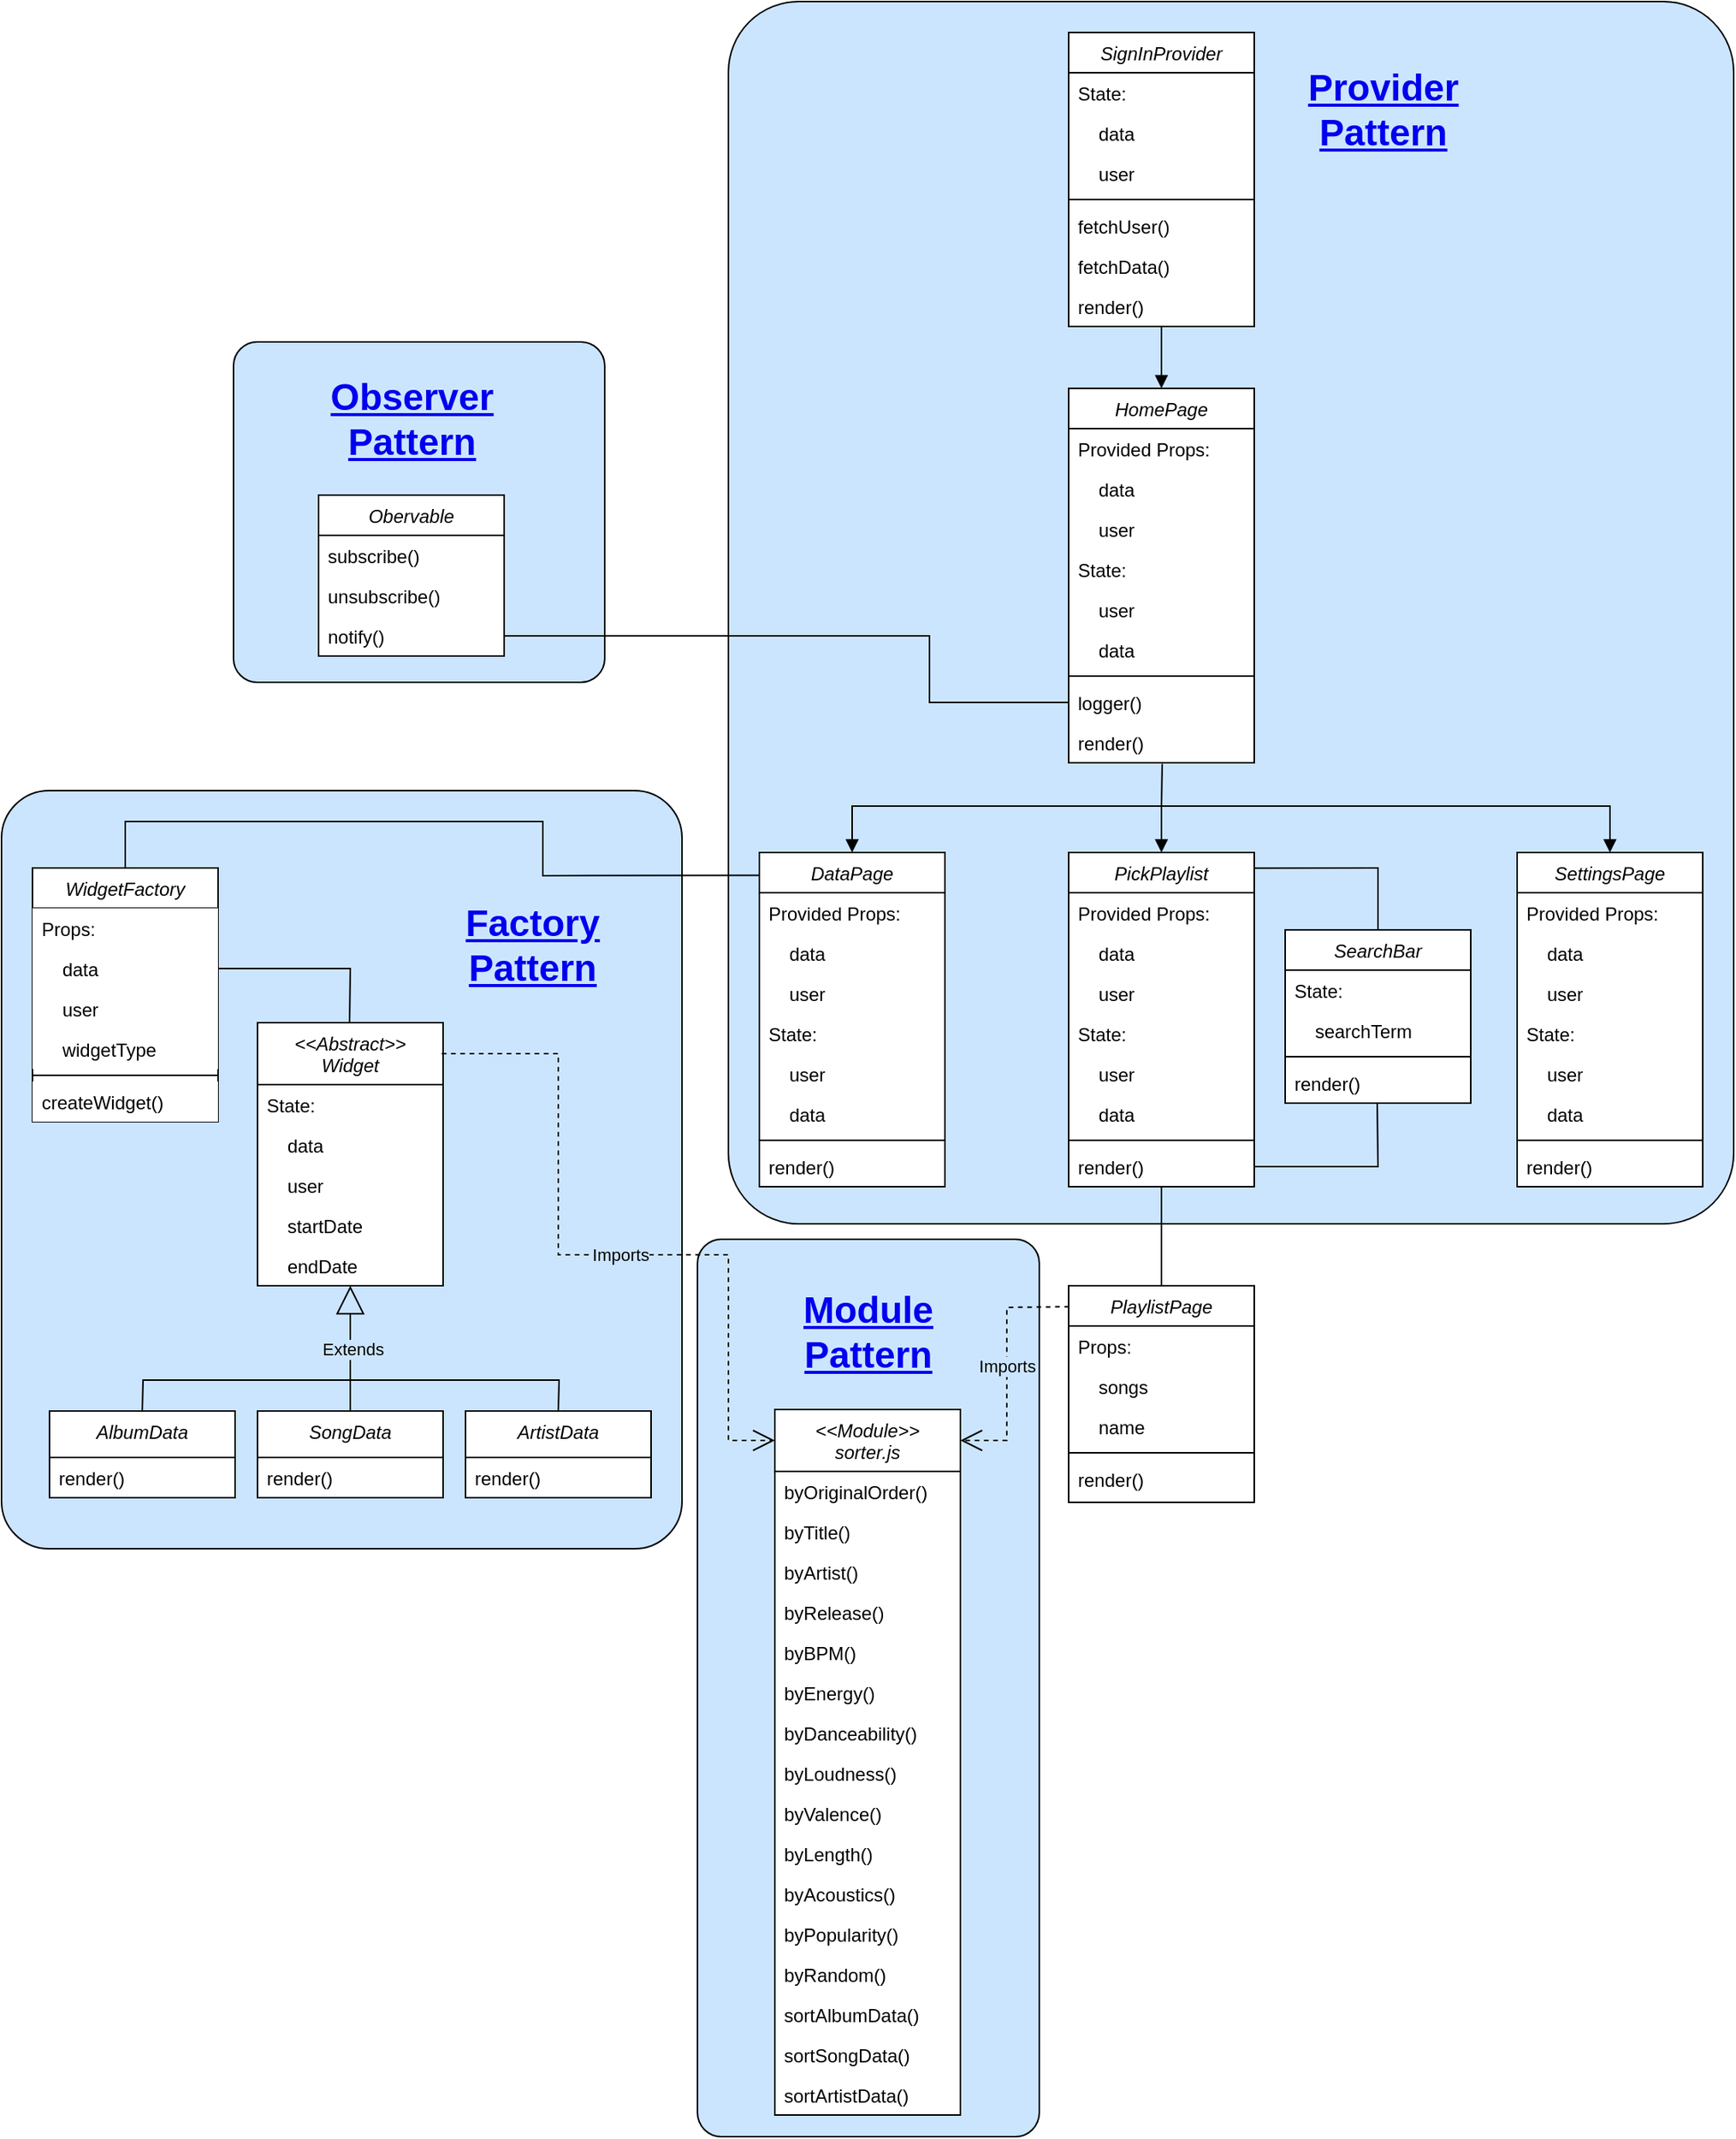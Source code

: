 <mxfile version="21.1.2" type="device">
  <diagram id="C5RBs43oDa-KdzZeNtuy" name="Page-1">
    <mxGraphModel dx="2787" dy="2293" grid="1" gridSize="10" guides="1" tooltips="1" connect="1" arrows="1" fold="1" page="1" pageScale="1" pageWidth="827" pageHeight="1169" math="0" shadow="0">
      <root>
        <mxCell id="WIyWlLk6GJQsqaUBKTNV-0" />
        <mxCell id="WIyWlLk6GJQsqaUBKTNV-1" parent="WIyWlLk6GJQsqaUBKTNV-0" />
        <mxCell id="VRKwHfjSi7or-xDMxhOe-176" value="" style="rounded=1;whiteSpace=wrap;html=1;arcSize=7;fillColor=#CCE5FF;movable=1;resizable=1;rotatable=1;deletable=1;editable=1;locked=0;connectable=1;" vertex="1" parent="WIyWlLk6GJQsqaUBKTNV-1">
          <mxGeometry x="-410" y="-380" width="240" height="220" as="geometry" />
        </mxCell>
        <mxCell id="VRKwHfjSi7or-xDMxhOe-120" value="" style="rounded=1;whiteSpace=wrap;html=1;arcSize=7;fillColor=#CCE5FF;movable=1;resizable=1;rotatable=1;deletable=1;editable=1;locked=0;connectable=1;" vertex="1" parent="WIyWlLk6GJQsqaUBKTNV-1">
          <mxGeometry x="-90" y="-600" width="650" height="790" as="geometry" />
        </mxCell>
        <mxCell id="VRKwHfjSi7or-xDMxhOe-108" value="" style="rounded=1;whiteSpace=wrap;html=1;arcSize=7;fillColor=#CCE5FF;movable=1;resizable=1;rotatable=1;deletable=1;editable=1;locked=0;connectable=1;" vertex="1" parent="WIyWlLk6GJQsqaUBKTNV-1">
          <mxGeometry x="-560" y="-90" width="440" height="490" as="geometry" />
        </mxCell>
        <mxCell id="VRKwHfjSi7or-xDMxhOe-16" value="SignInProvider" style="swimlane;fontStyle=2;align=center;verticalAlign=top;childLayout=stackLayout;horizontal=1;startSize=26;horizontalStack=0;resizeParent=1;resizeLast=0;collapsible=1;marginBottom=0;rounded=0;shadow=0;strokeWidth=1;swimlaneFillColor=default;movable=1;resizable=1;rotatable=1;deletable=1;editable=1;locked=0;connectable=1;" vertex="1" parent="WIyWlLk6GJQsqaUBKTNV-1">
          <mxGeometry x="130" y="-580" width="120" height="190" as="geometry">
            <mxRectangle x="230" y="140" width="160" height="26" as="alternateBounds" />
          </mxGeometry>
        </mxCell>
        <mxCell id="VRKwHfjSi7or-xDMxhOe-26" value="State:" style="text;align=left;verticalAlign=top;spacingLeft=4;spacingRight=4;overflow=hidden;rotatable=1;points=[[0,0.5],[1,0.5]];portConstraint=eastwest;rounded=0;shadow=0;html=0;movable=1;resizable=1;deletable=1;editable=1;locked=0;connectable=1;" vertex="1" parent="VRKwHfjSi7or-xDMxhOe-16">
          <mxGeometry y="26" width="120" height="26" as="geometry" />
        </mxCell>
        <mxCell id="VRKwHfjSi7or-xDMxhOe-17" value="    data" style="text;align=left;verticalAlign=top;spacingLeft=4;spacingRight=4;overflow=hidden;rotatable=1;points=[[0,0.5],[1,0.5]];portConstraint=eastwest;rounded=0;shadow=0;html=0;movable=1;resizable=1;deletable=1;editable=1;locked=0;connectable=1;" vertex="1" parent="VRKwHfjSi7or-xDMxhOe-16">
          <mxGeometry y="52" width="120" height="26" as="geometry" />
        </mxCell>
        <mxCell id="VRKwHfjSi7or-xDMxhOe-18" value="    user" style="text;align=left;verticalAlign=top;spacingLeft=4;spacingRight=4;overflow=hidden;rotatable=1;points=[[0,0.5],[1,0.5]];portConstraint=eastwest;rounded=0;shadow=0;html=0;movable=1;resizable=1;deletable=1;editable=1;locked=0;connectable=1;" vertex="1" parent="VRKwHfjSi7or-xDMxhOe-16">
          <mxGeometry y="78" width="120" height="26" as="geometry" />
        </mxCell>
        <mxCell id="VRKwHfjSi7or-xDMxhOe-19" value="" style="line;html=1;strokeWidth=1;align=left;verticalAlign=middle;spacingTop=-1;spacingLeft=3;spacingRight=3;rotatable=1;labelPosition=right;points=[];portConstraint=eastwest;movable=1;resizable=1;deletable=1;editable=1;locked=0;connectable=1;" vertex="1" parent="VRKwHfjSi7or-xDMxhOe-16">
          <mxGeometry y="104" width="120" height="8" as="geometry" />
        </mxCell>
        <mxCell id="VRKwHfjSi7or-xDMxhOe-20" value="fetchUser()" style="text;align=left;verticalAlign=top;spacingLeft=4;spacingRight=4;overflow=hidden;rotatable=1;points=[[0,0.5],[1,0.5]];portConstraint=eastwest;rounded=0;shadow=0;html=0;movable=1;resizable=1;deletable=1;editable=1;locked=0;connectable=1;" vertex="1" parent="VRKwHfjSi7or-xDMxhOe-16">
          <mxGeometry y="112" width="120" height="26" as="geometry" />
        </mxCell>
        <mxCell id="VRKwHfjSi7or-xDMxhOe-21" value="fetchData()" style="text;align=left;verticalAlign=top;spacingLeft=4;spacingRight=4;overflow=hidden;rotatable=1;points=[[0,0.5],[1,0.5]];portConstraint=eastwest;rounded=0;shadow=0;html=0;movable=1;resizable=1;deletable=1;editable=1;locked=0;connectable=1;" vertex="1" parent="VRKwHfjSi7or-xDMxhOe-16">
          <mxGeometry y="138" width="120" height="26" as="geometry" />
        </mxCell>
        <mxCell id="VRKwHfjSi7or-xDMxhOe-27" value="render()" style="text;align=left;verticalAlign=top;spacingLeft=4;spacingRight=4;overflow=hidden;rotatable=1;points=[[0,0.5],[1,0.5]];portConstraint=eastwest;rounded=0;shadow=0;html=0;movable=1;resizable=1;deletable=1;editable=1;locked=0;connectable=1;" vertex="1" parent="VRKwHfjSi7or-xDMxhOe-16">
          <mxGeometry y="164" width="120" height="26" as="geometry" />
        </mxCell>
        <mxCell id="VRKwHfjSi7or-xDMxhOe-22" value="HomePage" style="swimlane;fontStyle=2;align=center;verticalAlign=top;childLayout=stackLayout;horizontal=1;startSize=26;horizontalStack=0;resizeParent=1;resizeLast=0;collapsible=1;marginBottom=0;rounded=0;shadow=0;strokeWidth=1;swimlaneFillColor=default;movable=1;resizable=1;rotatable=1;deletable=1;editable=1;locked=0;connectable=1;" vertex="1" parent="WIyWlLk6GJQsqaUBKTNV-1">
          <mxGeometry x="130" y="-350" width="120" height="242" as="geometry">
            <mxRectangle x="230" y="140" width="160" height="26" as="alternateBounds" />
          </mxGeometry>
        </mxCell>
        <mxCell id="VRKwHfjSi7or-xDMxhOe-23" value="Provided Props:" style="text;align=left;verticalAlign=top;spacingLeft=4;spacingRight=4;overflow=hidden;rotatable=1;points=[[0,0.5],[1,0.5]];portConstraint=eastwest;movable=1;resizable=1;deletable=1;editable=1;locked=0;connectable=1;" vertex="1" parent="VRKwHfjSi7or-xDMxhOe-22">
          <mxGeometry y="26" width="120" height="26" as="geometry" />
        </mxCell>
        <mxCell id="VRKwHfjSi7or-xDMxhOe-24" value="    data" style="text;align=left;verticalAlign=top;spacingLeft=4;spacingRight=4;overflow=hidden;rotatable=1;points=[[0,0.5],[1,0.5]];portConstraint=eastwest;rounded=0;shadow=0;html=0;movable=1;resizable=1;deletable=1;editable=1;locked=0;connectable=1;" vertex="1" parent="VRKwHfjSi7or-xDMxhOe-22">
          <mxGeometry y="52" width="120" height="26" as="geometry" />
        </mxCell>
        <mxCell id="VRKwHfjSi7or-xDMxhOe-25" value="    user" style="text;align=left;verticalAlign=top;spacingLeft=4;spacingRight=4;overflow=hidden;rotatable=1;points=[[0,0.5],[1,0.5]];portConstraint=eastwest;rounded=0;shadow=0;html=0;movable=1;resizable=1;deletable=1;editable=1;locked=0;connectable=1;" vertex="1" parent="VRKwHfjSi7or-xDMxhOe-22">
          <mxGeometry y="78" width="120" height="26" as="geometry" />
        </mxCell>
        <mxCell id="VRKwHfjSi7or-xDMxhOe-28" value="State:" style="text;align=left;verticalAlign=top;spacingLeft=4;spacingRight=4;overflow=hidden;rotatable=1;points=[[0,0.5],[1,0.5]];portConstraint=eastwest;rounded=0;shadow=0;html=0;movable=1;resizable=1;deletable=1;editable=1;locked=0;connectable=1;" vertex="1" parent="VRKwHfjSi7or-xDMxhOe-22">
          <mxGeometry y="104" width="120" height="26" as="geometry" />
        </mxCell>
        <mxCell id="VRKwHfjSi7or-xDMxhOe-30" value="    user" style="text;align=left;verticalAlign=top;spacingLeft=4;spacingRight=4;overflow=hidden;rotatable=1;points=[[0,0.5],[1,0.5]];portConstraint=eastwest;rounded=0;shadow=0;html=0;movable=1;resizable=1;deletable=1;editable=1;locked=0;connectable=1;" vertex="1" parent="VRKwHfjSi7or-xDMxhOe-22">
          <mxGeometry y="130" width="120" height="26" as="geometry" />
        </mxCell>
        <mxCell id="VRKwHfjSi7or-xDMxhOe-29" value="    data" style="text;align=left;verticalAlign=top;spacingLeft=4;spacingRight=4;overflow=hidden;rotatable=1;points=[[0,0.5],[1,0.5]];portConstraint=eastwest;rounded=0;shadow=0;html=0;movable=1;resizable=1;deletable=1;editable=1;locked=0;connectable=1;" vertex="1" parent="VRKwHfjSi7or-xDMxhOe-22">
          <mxGeometry y="156" width="120" height="26" as="geometry" />
        </mxCell>
        <mxCell id="VRKwHfjSi7or-xDMxhOe-31" value="" style="line;html=1;strokeWidth=1;align=left;verticalAlign=middle;spacingTop=-1;spacingLeft=3;spacingRight=3;rotatable=1;labelPosition=right;points=[];portConstraint=eastwest;movable=1;resizable=1;deletable=1;editable=1;locked=0;connectable=1;" vertex="1" parent="VRKwHfjSi7or-xDMxhOe-22">
          <mxGeometry y="182" width="120" height="8" as="geometry" />
        </mxCell>
        <mxCell id="VRKwHfjSi7or-xDMxhOe-32" value="logger()" style="text;align=left;verticalAlign=top;spacingLeft=4;spacingRight=4;overflow=hidden;rotatable=1;points=[[0,0.5],[1,0.5]];portConstraint=eastwest;rounded=0;shadow=0;html=0;movable=1;resizable=1;deletable=1;editable=1;locked=0;connectable=1;" vertex="1" parent="VRKwHfjSi7or-xDMxhOe-22">
          <mxGeometry y="190" width="120" height="26" as="geometry" />
        </mxCell>
        <mxCell id="VRKwHfjSi7or-xDMxhOe-175" value="render()" style="text;align=left;verticalAlign=top;spacingLeft=4;spacingRight=4;overflow=hidden;rotatable=1;points=[[0,0.5],[1,0.5]];portConstraint=eastwest;rounded=0;shadow=0;html=0;movable=1;resizable=1;deletable=1;editable=1;locked=0;connectable=1;" vertex="1" parent="VRKwHfjSi7or-xDMxhOe-22">
          <mxGeometry y="216" width="120" height="26" as="geometry" />
        </mxCell>
        <mxCell id="VRKwHfjSi7or-xDMxhOe-33" value="SettingsPage" style="swimlane;fontStyle=2;align=center;verticalAlign=top;childLayout=stackLayout;horizontal=1;startSize=26;horizontalStack=0;resizeParent=1;resizeLast=0;collapsible=1;marginBottom=0;rounded=0;shadow=0;strokeWidth=1;swimlaneFillColor=default;movable=1;resizable=1;rotatable=1;deletable=1;editable=1;locked=0;connectable=1;" vertex="1" parent="WIyWlLk6GJQsqaUBKTNV-1">
          <mxGeometry x="420" y="-50" width="120" height="216" as="geometry">
            <mxRectangle x="230" y="140" width="160" height="26" as="alternateBounds" />
          </mxGeometry>
        </mxCell>
        <mxCell id="VRKwHfjSi7or-xDMxhOe-34" value="Provided Props:" style="text;align=left;verticalAlign=top;spacingLeft=4;spacingRight=4;overflow=hidden;rotatable=1;points=[[0,0.5],[1,0.5]];portConstraint=eastwest;movable=1;resizable=1;deletable=1;editable=1;locked=0;connectable=1;" vertex="1" parent="VRKwHfjSi7or-xDMxhOe-33">
          <mxGeometry y="26" width="120" height="26" as="geometry" />
        </mxCell>
        <mxCell id="VRKwHfjSi7or-xDMxhOe-35" value="    data" style="text;align=left;verticalAlign=top;spacingLeft=4;spacingRight=4;overflow=hidden;rotatable=1;points=[[0,0.5],[1,0.5]];portConstraint=eastwest;rounded=0;shadow=0;html=0;movable=1;resizable=1;deletable=1;editable=1;locked=0;connectable=1;" vertex="1" parent="VRKwHfjSi7or-xDMxhOe-33">
          <mxGeometry y="52" width="120" height="26" as="geometry" />
        </mxCell>
        <mxCell id="VRKwHfjSi7or-xDMxhOe-36" value="    user" style="text;align=left;verticalAlign=top;spacingLeft=4;spacingRight=4;overflow=hidden;rotatable=1;points=[[0,0.5],[1,0.5]];portConstraint=eastwest;rounded=0;shadow=0;html=0;movable=1;resizable=1;deletable=1;editable=1;locked=0;connectable=1;" vertex="1" parent="VRKwHfjSi7or-xDMxhOe-33">
          <mxGeometry y="78" width="120" height="26" as="geometry" />
        </mxCell>
        <mxCell id="VRKwHfjSi7or-xDMxhOe-37" value="State:" style="text;align=left;verticalAlign=top;spacingLeft=4;spacingRight=4;overflow=hidden;rotatable=1;points=[[0,0.5],[1,0.5]];portConstraint=eastwest;rounded=0;shadow=0;html=0;movable=1;resizable=1;deletable=1;editable=1;locked=0;connectable=1;" vertex="1" parent="VRKwHfjSi7or-xDMxhOe-33">
          <mxGeometry y="104" width="120" height="26" as="geometry" />
        </mxCell>
        <mxCell id="VRKwHfjSi7or-xDMxhOe-38" value="    user" style="text;align=left;verticalAlign=top;spacingLeft=4;spacingRight=4;overflow=hidden;rotatable=1;points=[[0,0.5],[1,0.5]];portConstraint=eastwest;rounded=0;shadow=0;html=0;movable=1;resizable=1;deletable=1;editable=1;locked=0;connectable=1;" vertex="1" parent="VRKwHfjSi7or-xDMxhOe-33">
          <mxGeometry y="130" width="120" height="26" as="geometry" />
        </mxCell>
        <mxCell id="VRKwHfjSi7or-xDMxhOe-39" value="    data" style="text;align=left;verticalAlign=top;spacingLeft=4;spacingRight=4;overflow=hidden;rotatable=1;points=[[0,0.5],[1,0.5]];portConstraint=eastwest;rounded=0;shadow=0;html=0;movable=1;resizable=1;deletable=1;editable=1;locked=0;connectable=1;" vertex="1" parent="VRKwHfjSi7or-xDMxhOe-33">
          <mxGeometry y="156" width="120" height="26" as="geometry" />
        </mxCell>
        <mxCell id="VRKwHfjSi7or-xDMxhOe-40" value="" style="line;html=1;strokeWidth=1;align=left;verticalAlign=middle;spacingTop=-1;spacingLeft=3;spacingRight=3;rotatable=1;labelPosition=right;points=[];portConstraint=eastwest;movable=1;resizable=1;deletable=1;editable=1;locked=0;connectable=1;" vertex="1" parent="VRKwHfjSi7or-xDMxhOe-33">
          <mxGeometry y="182" width="120" height="8" as="geometry" />
        </mxCell>
        <mxCell id="VRKwHfjSi7or-xDMxhOe-41" value="render()" style="text;align=left;verticalAlign=top;spacingLeft=4;spacingRight=4;overflow=hidden;rotatable=1;points=[[0,0.5],[1,0.5]];portConstraint=eastwest;rounded=0;shadow=0;html=0;movable=1;resizable=1;deletable=1;editable=1;locked=0;connectable=1;" vertex="1" parent="VRKwHfjSi7or-xDMxhOe-33">
          <mxGeometry y="190" width="120" height="26" as="geometry" />
        </mxCell>
        <mxCell id="VRKwHfjSi7or-xDMxhOe-42" value="PickPlaylist" style="swimlane;fontStyle=2;align=center;verticalAlign=top;childLayout=stackLayout;horizontal=1;startSize=26;horizontalStack=0;resizeParent=1;resizeLast=0;collapsible=1;marginBottom=0;rounded=0;shadow=0;strokeWidth=1;swimlaneFillColor=default;movable=1;resizable=1;rotatable=1;deletable=1;editable=1;locked=0;connectable=1;" vertex="1" parent="WIyWlLk6GJQsqaUBKTNV-1">
          <mxGeometry x="130" y="-50" width="120" height="216" as="geometry">
            <mxRectangle x="230" y="140" width="160" height="26" as="alternateBounds" />
          </mxGeometry>
        </mxCell>
        <mxCell id="VRKwHfjSi7or-xDMxhOe-43" value="Provided Props:" style="text;align=left;verticalAlign=top;spacingLeft=4;spacingRight=4;overflow=hidden;rotatable=1;points=[[0,0.5],[1,0.5]];portConstraint=eastwest;movable=1;resizable=1;deletable=1;editable=1;locked=0;connectable=1;" vertex="1" parent="VRKwHfjSi7or-xDMxhOe-42">
          <mxGeometry y="26" width="120" height="26" as="geometry" />
        </mxCell>
        <mxCell id="VRKwHfjSi7or-xDMxhOe-44" value="    data" style="text;align=left;verticalAlign=top;spacingLeft=4;spacingRight=4;overflow=hidden;rotatable=1;points=[[0,0.5],[1,0.5]];portConstraint=eastwest;rounded=0;shadow=0;html=0;movable=1;resizable=1;deletable=1;editable=1;locked=0;connectable=1;" vertex="1" parent="VRKwHfjSi7or-xDMxhOe-42">
          <mxGeometry y="52" width="120" height="26" as="geometry" />
        </mxCell>
        <mxCell id="VRKwHfjSi7or-xDMxhOe-45" value="    user" style="text;align=left;verticalAlign=top;spacingLeft=4;spacingRight=4;overflow=hidden;rotatable=1;points=[[0,0.5],[1,0.5]];portConstraint=eastwest;rounded=0;shadow=0;html=0;movable=1;resizable=1;deletable=1;editable=1;locked=0;connectable=1;" vertex="1" parent="VRKwHfjSi7or-xDMxhOe-42">
          <mxGeometry y="78" width="120" height="26" as="geometry" />
        </mxCell>
        <mxCell id="VRKwHfjSi7or-xDMxhOe-46" value="State:" style="text;align=left;verticalAlign=top;spacingLeft=4;spacingRight=4;overflow=hidden;rotatable=1;points=[[0,0.5],[1,0.5]];portConstraint=eastwest;rounded=0;shadow=0;html=0;movable=1;resizable=1;deletable=1;editable=1;locked=0;connectable=1;" vertex="1" parent="VRKwHfjSi7or-xDMxhOe-42">
          <mxGeometry y="104" width="120" height="26" as="geometry" />
        </mxCell>
        <mxCell id="VRKwHfjSi7or-xDMxhOe-47" value="    user" style="text;align=left;verticalAlign=top;spacingLeft=4;spacingRight=4;overflow=hidden;rotatable=1;points=[[0,0.5],[1,0.5]];portConstraint=eastwest;rounded=0;shadow=0;html=0;movable=1;resizable=1;deletable=1;editable=1;locked=0;connectable=1;" vertex="1" parent="VRKwHfjSi7or-xDMxhOe-42">
          <mxGeometry y="130" width="120" height="26" as="geometry" />
        </mxCell>
        <mxCell id="VRKwHfjSi7or-xDMxhOe-48" value="    data" style="text;align=left;verticalAlign=top;spacingLeft=4;spacingRight=4;overflow=hidden;rotatable=1;points=[[0,0.5],[1,0.5]];portConstraint=eastwest;rounded=0;shadow=0;html=0;movable=1;resizable=1;deletable=1;editable=1;locked=0;connectable=1;" vertex="1" parent="VRKwHfjSi7or-xDMxhOe-42">
          <mxGeometry y="156" width="120" height="26" as="geometry" />
        </mxCell>
        <mxCell id="VRKwHfjSi7or-xDMxhOe-49" value="" style="line;html=1;strokeWidth=1;align=left;verticalAlign=middle;spacingTop=-1;spacingLeft=3;spacingRight=3;rotatable=1;labelPosition=right;points=[];portConstraint=eastwest;movable=1;resizable=1;deletable=1;editable=1;locked=0;connectable=1;" vertex="1" parent="VRKwHfjSi7or-xDMxhOe-42">
          <mxGeometry y="182" width="120" height="8" as="geometry" />
        </mxCell>
        <mxCell id="VRKwHfjSi7or-xDMxhOe-50" value="render()" style="text;align=left;verticalAlign=top;spacingLeft=4;spacingRight=4;overflow=hidden;rotatable=1;points=[[0,0.5],[1,0.5]];portConstraint=eastwest;rounded=0;shadow=0;html=0;movable=1;resizable=1;deletable=1;editable=1;locked=0;connectable=1;" vertex="1" parent="VRKwHfjSi7or-xDMxhOe-42">
          <mxGeometry y="190" width="120" height="26" as="geometry" />
        </mxCell>
        <mxCell id="VRKwHfjSi7or-xDMxhOe-51" value="DataPage" style="swimlane;fontStyle=2;align=center;verticalAlign=top;childLayout=stackLayout;horizontal=1;startSize=26;horizontalStack=0;resizeParent=1;resizeLast=0;collapsible=1;marginBottom=0;rounded=0;shadow=0;strokeWidth=1;swimlaneFillColor=default;movable=1;resizable=1;rotatable=1;deletable=1;editable=1;locked=0;connectable=1;" vertex="1" parent="WIyWlLk6GJQsqaUBKTNV-1">
          <mxGeometry x="-70" y="-50" width="120" height="216" as="geometry">
            <mxRectangle x="230" y="140" width="160" height="26" as="alternateBounds" />
          </mxGeometry>
        </mxCell>
        <mxCell id="VRKwHfjSi7or-xDMxhOe-52" value="Provided Props:" style="text;align=left;verticalAlign=top;spacingLeft=4;spacingRight=4;overflow=hidden;rotatable=1;points=[[0,0.5],[1,0.5]];portConstraint=eastwest;movable=1;resizable=1;deletable=1;editable=1;locked=0;connectable=1;" vertex="1" parent="VRKwHfjSi7or-xDMxhOe-51">
          <mxGeometry y="26" width="120" height="26" as="geometry" />
        </mxCell>
        <mxCell id="VRKwHfjSi7or-xDMxhOe-53" value="    data" style="text;align=left;verticalAlign=top;spacingLeft=4;spacingRight=4;overflow=hidden;rotatable=1;points=[[0,0.5],[1,0.5]];portConstraint=eastwest;rounded=0;shadow=0;html=0;movable=1;resizable=1;deletable=1;editable=1;locked=0;connectable=1;" vertex="1" parent="VRKwHfjSi7or-xDMxhOe-51">
          <mxGeometry y="52" width="120" height="26" as="geometry" />
        </mxCell>
        <mxCell id="VRKwHfjSi7or-xDMxhOe-54" value="    user" style="text;align=left;verticalAlign=top;spacingLeft=4;spacingRight=4;overflow=hidden;rotatable=1;points=[[0,0.5],[1,0.5]];portConstraint=eastwest;rounded=0;shadow=0;html=0;movable=1;resizable=1;deletable=1;editable=1;locked=0;connectable=1;" vertex="1" parent="VRKwHfjSi7or-xDMxhOe-51">
          <mxGeometry y="78" width="120" height="26" as="geometry" />
        </mxCell>
        <mxCell id="VRKwHfjSi7or-xDMxhOe-55" value="State:" style="text;align=left;verticalAlign=top;spacingLeft=4;spacingRight=4;overflow=hidden;rotatable=1;points=[[0,0.5],[1,0.5]];portConstraint=eastwest;rounded=0;shadow=0;html=0;movable=1;resizable=1;deletable=1;editable=1;locked=0;connectable=1;" vertex="1" parent="VRKwHfjSi7or-xDMxhOe-51">
          <mxGeometry y="104" width="120" height="26" as="geometry" />
        </mxCell>
        <mxCell id="VRKwHfjSi7or-xDMxhOe-56" value="    user" style="text;align=left;verticalAlign=top;spacingLeft=4;spacingRight=4;overflow=hidden;rotatable=1;points=[[0,0.5],[1,0.5]];portConstraint=eastwest;rounded=0;shadow=0;html=0;movable=1;resizable=1;deletable=1;editable=1;locked=0;connectable=1;" vertex="1" parent="VRKwHfjSi7or-xDMxhOe-51">
          <mxGeometry y="130" width="120" height="26" as="geometry" />
        </mxCell>
        <mxCell id="VRKwHfjSi7or-xDMxhOe-57" value="    data" style="text;align=left;verticalAlign=top;spacingLeft=4;spacingRight=4;overflow=hidden;rotatable=1;points=[[0,0.5],[1,0.5]];portConstraint=eastwest;rounded=0;shadow=0;html=0;movable=1;resizable=1;deletable=1;editable=1;locked=0;connectable=1;" vertex="1" parent="VRKwHfjSi7or-xDMxhOe-51">
          <mxGeometry y="156" width="120" height="26" as="geometry" />
        </mxCell>
        <mxCell id="VRKwHfjSi7or-xDMxhOe-58" value="" style="line;html=1;strokeWidth=1;align=left;verticalAlign=middle;spacingTop=-1;spacingLeft=3;spacingRight=3;rotatable=1;labelPosition=right;points=[];portConstraint=eastwest;movable=1;resizable=1;deletable=1;editable=1;locked=0;connectable=1;" vertex="1" parent="VRKwHfjSi7or-xDMxhOe-51">
          <mxGeometry y="182" width="120" height="8" as="geometry" />
        </mxCell>
        <mxCell id="VRKwHfjSi7or-xDMxhOe-59" value="render()" style="text;align=left;verticalAlign=top;spacingLeft=4;spacingRight=4;overflow=hidden;rotatable=1;points=[[0,0.5],[1,0.5]];portConstraint=eastwest;rounded=0;shadow=0;html=0;movable=1;resizable=1;deletable=1;editable=1;locked=0;connectable=1;" vertex="1" parent="VRKwHfjSi7or-xDMxhOe-51">
          <mxGeometry y="190" width="120" height="26" as="geometry" />
        </mxCell>
        <mxCell id="VRKwHfjSi7or-xDMxhOe-60" value="WidgetFactory" style="swimlane;fontStyle=2;align=center;verticalAlign=top;childLayout=stackLayout;horizontal=1;startSize=26;horizontalStack=0;resizeParent=1;resizeLast=0;collapsible=1;marginBottom=0;rounded=0;shadow=0;strokeWidth=1;fillColor=#FFFFFF;swimlaneFillColor=default;movable=1;resizable=1;rotatable=1;deletable=1;editable=1;locked=0;connectable=1;" vertex="1" parent="WIyWlLk6GJQsqaUBKTNV-1">
          <mxGeometry x="-540" y="-40" width="120" height="164" as="geometry">
            <mxRectangle x="230" y="140" width="160" height="26" as="alternateBounds" />
          </mxGeometry>
        </mxCell>
        <mxCell id="VRKwHfjSi7or-xDMxhOe-61" value="Props:" style="text;align=left;verticalAlign=top;spacingLeft=4;spacingRight=4;overflow=hidden;rotatable=1;points=[[0,0.5],[1,0.5]];portConstraint=eastwest;fillColor=default;movable=1;resizable=1;deletable=1;editable=1;locked=0;connectable=1;" vertex="1" parent="VRKwHfjSi7or-xDMxhOe-60">
          <mxGeometry y="26" width="120" height="26" as="geometry" />
        </mxCell>
        <mxCell id="VRKwHfjSi7or-xDMxhOe-62" value="    data" style="text;align=left;verticalAlign=top;spacingLeft=4;spacingRight=4;overflow=hidden;rotatable=1;points=[[0,0.5],[1,0.5]];portConstraint=eastwest;rounded=0;shadow=0;html=0;fillColor=default;movable=1;resizable=1;deletable=1;editable=1;locked=0;connectable=1;" vertex="1" parent="VRKwHfjSi7or-xDMxhOe-60">
          <mxGeometry y="52" width="120" height="26" as="geometry" />
        </mxCell>
        <mxCell id="VRKwHfjSi7or-xDMxhOe-63" value="    user" style="text;align=left;verticalAlign=top;spacingLeft=4;spacingRight=4;overflow=hidden;rotatable=1;points=[[0,0.5],[1,0.5]];portConstraint=eastwest;rounded=0;shadow=0;html=0;fillColor=default;movable=1;resizable=1;deletable=1;editable=1;locked=0;connectable=1;" vertex="1" parent="VRKwHfjSi7or-xDMxhOe-60">
          <mxGeometry y="78" width="120" height="26" as="geometry" />
        </mxCell>
        <mxCell id="VRKwHfjSi7or-xDMxhOe-69" value="    widgetType" style="text;align=left;verticalAlign=top;spacingLeft=4;spacingRight=4;overflow=hidden;rotatable=1;points=[[0,0.5],[1,0.5]];portConstraint=eastwest;rounded=0;shadow=0;html=0;fillColor=default;movable=1;resizable=1;deletable=1;editable=1;locked=0;connectable=1;" vertex="1" parent="VRKwHfjSi7or-xDMxhOe-60">
          <mxGeometry y="104" width="120" height="26" as="geometry" />
        </mxCell>
        <mxCell id="VRKwHfjSi7or-xDMxhOe-67" value="" style="line;html=1;strokeWidth=1;align=left;verticalAlign=middle;spacingTop=-1;spacingLeft=3;spacingRight=3;rotatable=1;labelPosition=right;points=[];portConstraint=eastwest;fillColor=default;movable=1;resizable=1;deletable=1;editable=1;locked=0;connectable=1;" vertex="1" parent="VRKwHfjSi7or-xDMxhOe-60">
          <mxGeometry y="130" width="120" height="8" as="geometry" />
        </mxCell>
        <mxCell id="VRKwHfjSi7or-xDMxhOe-68" value="createWidget()" style="text;align=left;verticalAlign=top;spacingLeft=4;spacingRight=4;overflow=hidden;rotatable=1;points=[[0,0.5],[1,0.5]];portConstraint=eastwest;rounded=0;shadow=0;html=0;fillColor=default;movable=1;resizable=1;deletable=1;editable=1;locked=0;connectable=1;" vertex="1" parent="VRKwHfjSi7or-xDMxhOe-60">
          <mxGeometry y="138" width="120" height="26" as="geometry" />
        </mxCell>
        <mxCell id="VRKwHfjSi7or-xDMxhOe-70" value="&lt;&lt;Abstract&gt;&gt;&#xa;Widget" style="swimlane;fontStyle=2;align=center;verticalAlign=top;childLayout=stackLayout;horizontal=1;startSize=40;horizontalStack=0;resizeParent=1;resizeLast=0;collapsible=1;marginBottom=0;rounded=0;shadow=0;strokeWidth=1;swimlaneFillColor=default;movable=1;resizable=1;rotatable=1;deletable=1;editable=1;locked=0;connectable=1;" vertex="1" parent="WIyWlLk6GJQsqaUBKTNV-1">
          <mxGeometry x="-394.5" y="60" width="120" height="170" as="geometry">
            <mxRectangle x="230" y="140" width="160" height="26" as="alternateBounds" />
          </mxGeometry>
        </mxCell>
        <mxCell id="VRKwHfjSi7or-xDMxhOe-71" value="State:" style="text;align=left;verticalAlign=top;spacingLeft=4;spacingRight=4;overflow=hidden;rotatable=1;points=[[0,0.5],[1,0.5]];portConstraint=eastwest;movable=1;resizable=1;deletable=1;editable=1;locked=0;connectable=1;" vertex="1" parent="VRKwHfjSi7or-xDMxhOe-70">
          <mxGeometry y="40" width="120" height="26" as="geometry" />
        </mxCell>
        <mxCell id="VRKwHfjSi7or-xDMxhOe-72" value="    data" style="text;align=left;verticalAlign=top;spacingLeft=4;spacingRight=4;overflow=hidden;rotatable=1;points=[[0,0.5],[1,0.5]];portConstraint=eastwest;rounded=0;shadow=0;html=0;movable=1;resizable=1;deletable=1;editable=1;locked=0;connectable=1;" vertex="1" parent="VRKwHfjSi7or-xDMxhOe-70">
          <mxGeometry y="66" width="120" height="26" as="geometry" />
        </mxCell>
        <mxCell id="VRKwHfjSi7or-xDMxhOe-73" value="    user" style="text;align=left;verticalAlign=top;spacingLeft=4;spacingRight=4;overflow=hidden;rotatable=1;points=[[0,0.5],[1,0.5]];portConstraint=eastwest;rounded=0;shadow=0;html=0;movable=1;resizable=1;deletable=1;editable=1;locked=0;connectable=1;" vertex="1" parent="VRKwHfjSi7or-xDMxhOe-70">
          <mxGeometry y="92" width="120" height="26" as="geometry" />
        </mxCell>
        <mxCell id="VRKwHfjSi7or-xDMxhOe-90" value="    startDate" style="text;align=left;verticalAlign=top;spacingLeft=4;spacingRight=4;overflow=hidden;rotatable=1;points=[[0,0.5],[1,0.5]];portConstraint=eastwest;rounded=0;shadow=0;html=0;movable=1;resizable=1;deletable=1;editable=1;locked=0;connectable=1;" vertex="1" parent="VRKwHfjSi7or-xDMxhOe-70">
          <mxGeometry y="118" width="120" height="26" as="geometry" />
        </mxCell>
        <mxCell id="VRKwHfjSi7or-xDMxhOe-91" value="    endDate" style="text;align=left;verticalAlign=top;spacingLeft=4;spacingRight=4;overflow=hidden;rotatable=1;points=[[0,0.5],[1,0.5]];portConstraint=eastwest;rounded=0;shadow=0;html=0;movable=1;resizable=1;deletable=1;editable=1;locked=0;connectable=1;" vertex="1" parent="VRKwHfjSi7or-xDMxhOe-70">
          <mxGeometry y="144" width="120" height="26" as="geometry" />
        </mxCell>
        <mxCell id="VRKwHfjSi7or-xDMxhOe-78" value="AlbumData" style="swimlane;fontStyle=2;align=center;verticalAlign=top;childLayout=stackLayout;horizontal=1;startSize=30;horizontalStack=0;resizeParent=1;resizeLast=0;collapsible=1;marginBottom=0;rounded=0;shadow=0;strokeWidth=1;swimlaneFillColor=default;movable=1;resizable=1;rotatable=1;deletable=1;editable=1;locked=0;connectable=1;" vertex="1" parent="WIyWlLk6GJQsqaUBKTNV-1">
          <mxGeometry x="-529" y="311" width="120" height="56" as="geometry">
            <mxRectangle x="230" y="140" width="160" height="26" as="alternateBounds" />
          </mxGeometry>
        </mxCell>
        <mxCell id="VRKwHfjSi7or-xDMxhOe-92" value="render()" style="text;align=left;verticalAlign=top;spacingLeft=4;spacingRight=4;overflow=hidden;rotatable=1;points=[[0,0.5],[1,0.5]];portConstraint=eastwest;rounded=0;shadow=0;html=0;movable=1;resizable=1;deletable=1;editable=1;locked=0;connectable=1;" vertex="1" parent="VRKwHfjSi7or-xDMxhOe-78">
          <mxGeometry y="30" width="120" height="26" as="geometry" />
        </mxCell>
        <mxCell id="VRKwHfjSi7or-xDMxhOe-95" value="ArtistData" style="swimlane;fontStyle=2;align=center;verticalAlign=top;childLayout=stackLayout;horizontal=1;startSize=30;horizontalStack=0;resizeParent=1;resizeLast=0;collapsible=1;marginBottom=0;rounded=0;shadow=0;strokeWidth=1;swimlaneFillColor=default;movable=1;resizable=1;rotatable=1;deletable=1;editable=1;locked=0;connectable=1;" vertex="1" parent="WIyWlLk6GJQsqaUBKTNV-1">
          <mxGeometry x="-260" y="311" width="120" height="56" as="geometry">
            <mxRectangle x="230" y="140" width="160" height="26" as="alternateBounds" />
          </mxGeometry>
        </mxCell>
        <mxCell id="VRKwHfjSi7or-xDMxhOe-96" value="render()" style="text;align=left;verticalAlign=top;spacingLeft=4;spacingRight=4;overflow=hidden;rotatable=1;points=[[0,0.5],[1,0.5]];portConstraint=eastwest;rounded=0;shadow=0;html=0;movable=1;resizable=1;deletable=1;editable=1;locked=0;connectable=1;" vertex="1" parent="VRKwHfjSi7or-xDMxhOe-95">
          <mxGeometry y="30" width="120" height="26" as="geometry" />
        </mxCell>
        <mxCell id="VRKwHfjSi7or-xDMxhOe-97" value="SongData" style="swimlane;fontStyle=2;align=center;verticalAlign=top;childLayout=stackLayout;horizontal=1;startSize=30;horizontalStack=0;resizeParent=1;resizeLast=0;collapsible=1;marginBottom=0;rounded=0;shadow=0;strokeWidth=1;swimlaneFillColor=default;movable=1;resizable=1;rotatable=1;deletable=1;editable=1;locked=0;connectable=1;" vertex="1" parent="WIyWlLk6GJQsqaUBKTNV-1">
          <mxGeometry x="-394.5" y="311" width="120" height="56" as="geometry">
            <mxRectangle x="230" y="140" width="160" height="26" as="alternateBounds" />
          </mxGeometry>
        </mxCell>
        <mxCell id="VRKwHfjSi7or-xDMxhOe-98" value="render()" style="text;align=left;verticalAlign=top;spacingLeft=4;spacingRight=4;overflow=hidden;rotatable=1;points=[[0,0.5],[1,0.5]];portConstraint=eastwest;rounded=0;shadow=0;html=0;movable=1;resizable=1;deletable=1;editable=1;locked=0;connectable=1;" vertex="1" parent="VRKwHfjSi7or-xDMxhOe-97">
          <mxGeometry y="30" width="120" height="26" as="geometry" />
        </mxCell>
        <mxCell id="VRKwHfjSi7or-xDMxhOe-99" value="Extends" style="endArrow=block;endSize=16;endFill=0;html=1;rounded=0;entryX=0.5;entryY=1;entryDx=0;entryDy=0;entryPerimeter=0;labelBackgroundColor=#CCE5FF;movable=1;resizable=1;rotatable=1;deletable=1;editable=1;locked=0;connectable=1;" edge="1" parent="WIyWlLk6GJQsqaUBKTNV-1" target="VRKwHfjSi7or-xDMxhOe-91">
          <mxGeometry x="-0.344" y="-1" width="160" relative="1" as="geometry">
            <mxPoint x="-334.5" y="291" as="sourcePoint" />
            <mxPoint x="-314.5" y="250" as="targetPoint" />
            <mxPoint as="offset" />
          </mxGeometry>
        </mxCell>
        <mxCell id="VRKwHfjSi7or-xDMxhOe-100" value="" style="endArrow=none;html=1;rounded=0;exitX=0.5;exitY=0;exitDx=0;exitDy=0;movable=1;resizable=1;rotatable=1;deletable=1;editable=1;locked=0;connectable=1;" edge="1" parent="WIyWlLk6GJQsqaUBKTNV-1" source="VRKwHfjSi7or-xDMxhOe-78">
          <mxGeometry width="50" height="50" relative="1" as="geometry">
            <mxPoint x="-464.5" y="311" as="sourcePoint" />
            <mxPoint x="-334.5" y="291" as="targetPoint" />
            <Array as="points">
              <mxPoint x="-468.5" y="291" />
            </Array>
          </mxGeometry>
        </mxCell>
        <mxCell id="VRKwHfjSi7or-xDMxhOe-101" value="" style="endArrow=none;html=1;rounded=0;entryX=0.5;entryY=0;entryDx=0;entryDy=0;movable=1;resizable=1;rotatable=1;deletable=1;editable=1;locked=0;connectable=1;" edge="1" parent="WIyWlLk6GJQsqaUBKTNV-1" target="VRKwHfjSi7or-xDMxhOe-95">
          <mxGeometry width="50" height="50" relative="1" as="geometry">
            <mxPoint x="-334.5" y="291" as="sourcePoint" />
            <mxPoint x="-184.5" y="281" as="targetPoint" />
            <Array as="points">
              <mxPoint x="-199.5" y="291" />
            </Array>
          </mxGeometry>
        </mxCell>
        <mxCell id="VRKwHfjSi7or-xDMxhOe-102" value="" style="endArrow=none;html=1;rounded=0;exitX=0.5;exitY=0;exitDx=0;exitDy=0;movable=1;resizable=1;rotatable=1;deletable=1;editable=1;locked=0;connectable=1;" edge="1" parent="WIyWlLk6GJQsqaUBKTNV-1" source="VRKwHfjSi7or-xDMxhOe-97">
          <mxGeometry width="50" height="50" relative="1" as="geometry">
            <mxPoint x="-334.5" y="301" as="sourcePoint" />
            <mxPoint x="-334.5" y="291" as="targetPoint" />
          </mxGeometry>
        </mxCell>
        <mxCell id="VRKwHfjSi7or-xDMxhOe-106" value="" style="endArrow=none;html=1;rounded=0;entryX=0.004;entryY=0.068;entryDx=0;entryDy=0;exitX=0.5;exitY=0;exitDx=0;exitDy=0;entryPerimeter=0;movable=1;resizable=1;rotatable=1;deletable=1;editable=1;locked=0;connectable=1;" edge="1" parent="WIyWlLk6GJQsqaUBKTNV-1" source="VRKwHfjSi7or-xDMxhOe-60" target="VRKwHfjSi7or-xDMxhOe-51">
          <mxGeometry width="50" height="50" relative="1" as="geometry">
            <mxPoint x="-170" y="190" as="sourcePoint" />
            <mxPoint x="-111.2" y="-35.312" as="targetPoint" />
            <Array as="points">
              <mxPoint x="-480" y="-70" />
              <mxPoint x="-210" y="-70" />
              <mxPoint x="-210" y="-35" />
            </Array>
          </mxGeometry>
        </mxCell>
        <mxCell id="VRKwHfjSi7or-xDMxhOe-107" value="" style="endArrow=none;html=1;rounded=0;exitX=1;exitY=0.5;exitDx=0;exitDy=0;entryX=0.496;entryY=0.002;entryDx=0;entryDy=0;entryPerimeter=0;movable=1;resizable=1;rotatable=1;deletable=1;editable=1;locked=0;connectable=1;" edge="1" parent="WIyWlLk6GJQsqaUBKTNV-1" source="VRKwHfjSi7or-xDMxhOe-62" target="VRKwHfjSi7or-xDMxhOe-70">
          <mxGeometry width="50" height="50" relative="1" as="geometry">
            <mxPoint x="-400" y="70" as="sourcePoint" />
            <mxPoint x="-350" y="20" as="targetPoint" />
            <Array as="points">
              <mxPoint x="-334.5" y="25" />
            </Array>
          </mxGeometry>
        </mxCell>
        <mxCell id="VRKwHfjSi7or-xDMxhOe-109" value="&lt;font size=&quot;1&quot; style=&quot;&quot;&gt;&lt;b style=&quot;font-size: 24px;&quot;&gt;&lt;a href=&quot;https://www.patterns.dev/posts/factory-pattern&quot;&gt;Factory Pattern&lt;/a&gt;&lt;/b&gt;&lt;/font&gt;" style="text;strokeColor=none;align=center;fillColor=none;html=1;verticalAlign=middle;whiteSpace=wrap;rounded=0;movable=1;resizable=1;rotatable=1;deletable=1;editable=1;locked=0;connectable=1;" vertex="1" parent="WIyWlLk6GJQsqaUBKTNV-1">
          <mxGeometry x="-274.5" y="-20" width="114.5" height="60" as="geometry" />
        </mxCell>
        <mxCell id="VRKwHfjSi7or-xDMxhOe-110" value="" style="endArrow=none;html=1;rounded=0;exitX=0.5;exitY=0;exitDx=0;exitDy=0;entryX=1.002;entryY=0.047;entryDx=0;entryDy=0;entryPerimeter=0;movable=1;resizable=1;rotatable=1;deletable=1;editable=1;locked=0;connectable=1;" edge="1" parent="WIyWlLk6GJQsqaUBKTNV-1" source="VRKwHfjSi7or-xDMxhOe-111" target="VRKwHfjSi7or-xDMxhOe-42">
          <mxGeometry width="50" height="50" relative="1" as="geometry">
            <mxPoint x="130" y="220" as="sourcePoint" />
            <mxPoint x="90" y="170" as="targetPoint" />
            <Array as="points">
              <mxPoint x="330" y="-40" />
            </Array>
          </mxGeometry>
        </mxCell>
        <mxCell id="VRKwHfjSi7or-xDMxhOe-111" value="SearchBar" style="swimlane;fontStyle=2;align=center;verticalAlign=top;childLayout=stackLayout;horizontal=1;startSize=26;horizontalStack=0;resizeParent=1;resizeLast=0;collapsible=1;marginBottom=0;rounded=0;shadow=0;strokeWidth=1;swimlaneFillColor=default;movable=1;resizable=1;rotatable=1;deletable=1;editable=1;locked=0;connectable=1;" vertex="1" parent="WIyWlLk6GJQsqaUBKTNV-1">
          <mxGeometry x="270" width="120" height="112" as="geometry">
            <mxRectangle x="230" y="140" width="160" height="26" as="alternateBounds" />
          </mxGeometry>
        </mxCell>
        <mxCell id="VRKwHfjSi7or-xDMxhOe-112" value="State:" style="text;align=left;verticalAlign=top;spacingLeft=4;spacingRight=4;overflow=hidden;rotatable=1;points=[[0,0.5],[1,0.5]];portConstraint=eastwest;movable=1;resizable=1;deletable=1;editable=1;locked=0;connectable=1;" vertex="1" parent="VRKwHfjSi7or-xDMxhOe-111">
          <mxGeometry y="26" width="120" height="26" as="geometry" />
        </mxCell>
        <mxCell id="VRKwHfjSi7or-xDMxhOe-113" value="    searchTerm" style="text;align=left;verticalAlign=top;spacingLeft=4;spacingRight=4;overflow=hidden;rotatable=1;points=[[0,0.5],[1,0.5]];portConstraint=eastwest;rounded=0;shadow=0;html=0;movable=1;resizable=1;deletable=1;editable=1;locked=0;connectable=1;" vertex="1" parent="VRKwHfjSi7or-xDMxhOe-111">
          <mxGeometry y="52" width="120" height="26" as="geometry" />
        </mxCell>
        <mxCell id="VRKwHfjSi7or-xDMxhOe-118" value="" style="line;html=1;strokeWidth=1;align=left;verticalAlign=middle;spacingTop=-1;spacingLeft=3;spacingRight=3;rotatable=1;labelPosition=right;points=[];portConstraint=eastwest;movable=1;resizable=1;deletable=1;editable=1;locked=0;connectable=1;" vertex="1" parent="VRKwHfjSi7or-xDMxhOe-111">
          <mxGeometry y="78" width="120" height="8" as="geometry" />
        </mxCell>
        <mxCell id="VRKwHfjSi7or-xDMxhOe-119" value="render()" style="text;align=left;verticalAlign=top;spacingLeft=4;spacingRight=4;overflow=hidden;rotatable=1;points=[[0,0.5],[1,0.5]];portConstraint=eastwest;rounded=0;shadow=0;html=0;movable=1;resizable=1;deletable=1;editable=1;locked=0;connectable=1;" vertex="1" parent="VRKwHfjSi7or-xDMxhOe-111">
          <mxGeometry y="86" width="120" height="26" as="geometry" />
        </mxCell>
        <mxCell id="VRKwHfjSi7or-xDMxhOe-121" value="" style="endArrow=none;html=1;rounded=0;entryX=0.5;entryY=1;entryDx=0;entryDy=0;entryPerimeter=0;exitX=0.5;exitY=0;exitDx=0;exitDy=0;endFill=0;startArrow=block;startFill=1;movable=1;resizable=1;rotatable=1;deletable=1;editable=1;locked=0;connectable=1;" edge="1" parent="WIyWlLk6GJQsqaUBKTNV-1" source="VRKwHfjSi7or-xDMxhOe-22" target="VRKwHfjSi7or-xDMxhOe-27">
          <mxGeometry width="50" height="50" relative="1" as="geometry">
            <mxPoint x="160" y="-260" as="sourcePoint" />
            <mxPoint x="260" y="-30" as="targetPoint" />
          </mxGeometry>
        </mxCell>
        <mxCell id="VRKwHfjSi7or-xDMxhOe-122" value="&lt;font size=&quot;1&quot; style=&quot;&quot;&gt;&lt;b style=&quot;font-size: 24px;&quot;&gt;&lt;a href=&quot;https://www.patterns.dev/posts/provider-pattern&quot;&gt;Provider Pattern&lt;/a&gt;&lt;/b&gt;&lt;/font&gt;" style="text;strokeColor=none;align=center;fillColor=none;html=1;verticalAlign=middle;whiteSpace=wrap;rounded=0;movable=1;resizable=1;rotatable=1;deletable=1;editable=1;locked=0;connectable=1;" vertex="1" parent="WIyWlLk6GJQsqaUBKTNV-1">
          <mxGeometry x="275.5" y="-560" width="114.5" height="60" as="geometry" />
        </mxCell>
        <mxCell id="VRKwHfjSi7or-xDMxhOe-123" value="" style="endArrow=none;html=1;rounded=0;exitX=0.5;exitY=0;exitDx=0;exitDy=0;endFill=0;startArrow=block;startFill=1;entryX=0.504;entryY=1.027;entryDx=0;entryDy=0;entryPerimeter=0;movable=1;resizable=1;rotatable=1;deletable=1;editable=1;locked=0;connectable=1;" edge="1" parent="WIyWlLk6GJQsqaUBKTNV-1" source="VRKwHfjSi7or-xDMxhOe-51" target="VRKwHfjSi7or-xDMxhOe-175">
          <mxGeometry width="50" height="50" relative="1" as="geometry">
            <mxPoint x="200" y="-310" as="sourcePoint" />
            <mxPoint x="190" y="-110" as="targetPoint" />
            <Array as="points">
              <mxPoint x="-10" y="-80" />
              <mxPoint x="190" y="-80" />
            </Array>
          </mxGeometry>
        </mxCell>
        <mxCell id="VRKwHfjSi7or-xDMxhOe-124" value="" style="endArrow=block;html=1;rounded=0;entryX=0.5;entryY=0;entryDx=0;entryDy=0;startArrow=none;startFill=0;endFill=1;movable=1;resizable=1;rotatable=1;deletable=1;editable=1;locked=0;connectable=1;" edge="1" parent="WIyWlLk6GJQsqaUBKTNV-1" target="VRKwHfjSi7or-xDMxhOe-33">
          <mxGeometry width="50" height="50" relative="1" as="geometry">
            <mxPoint x="190" y="-80" as="sourcePoint" />
            <mxPoint x="430" y="-110" as="targetPoint" />
            <Array as="points">
              <mxPoint x="480" y="-80" />
            </Array>
          </mxGeometry>
        </mxCell>
        <mxCell id="VRKwHfjSi7or-xDMxhOe-126" value="" style="endArrow=none;html=1;rounded=0;exitX=0.5;exitY=0;exitDx=0;exitDy=0;startArrow=block;startFill=1;movable=1;resizable=1;rotatable=1;deletable=1;editable=1;locked=0;connectable=1;" edge="1" parent="WIyWlLk6GJQsqaUBKTNV-1" source="VRKwHfjSi7or-xDMxhOe-42">
          <mxGeometry width="50" height="50" relative="1" as="geometry">
            <mxPoint x="210" y="-60" as="sourcePoint" />
            <mxPoint x="190" y="-80" as="targetPoint" />
          </mxGeometry>
        </mxCell>
        <mxCell id="VRKwHfjSi7or-xDMxhOe-143" value="" style="rounded=1;whiteSpace=wrap;html=1;arcSize=7;fillColor=#CCE5FF;movable=1;resizable=1;rotatable=1;deletable=1;editable=1;locked=0;connectable=1;" vertex="1" parent="WIyWlLk6GJQsqaUBKTNV-1">
          <mxGeometry x="-110" y="200" width="221" height="580" as="geometry" />
        </mxCell>
        <mxCell id="VRKwHfjSi7or-xDMxhOe-127" value="&lt;&lt;Module&gt;&gt;&#xa;sorter.js" style="swimlane;fontStyle=2;align=center;verticalAlign=top;childLayout=stackLayout;horizontal=1;startSize=40;horizontalStack=0;resizeParent=1;resizeLast=0;collapsible=1;marginBottom=0;rounded=0;shadow=0;strokeWidth=1;swimlaneFillColor=default;movable=1;resizable=1;rotatable=1;deletable=1;editable=1;locked=0;connectable=1;" vertex="1" parent="WIyWlLk6GJQsqaUBKTNV-1">
          <mxGeometry x="-60" y="310" width="120" height="456" as="geometry">
            <mxRectangle x="230" y="140" width="160" height="26" as="alternateBounds" />
          </mxGeometry>
        </mxCell>
        <mxCell id="VRKwHfjSi7or-xDMxhOe-142" value="byOriginalOrder()" style="text;align=left;verticalAlign=top;spacingLeft=4;spacingRight=4;overflow=hidden;rotatable=1;points=[[0,0.5],[1,0.5]];portConstraint=eastwest;rounded=0;shadow=0;html=0;fillColor=none;movable=1;resizable=1;deletable=1;editable=1;locked=0;connectable=1;" vertex="1" parent="VRKwHfjSi7or-xDMxhOe-127">
          <mxGeometry y="40" width="120" height="26" as="geometry" />
        </mxCell>
        <mxCell id="VRKwHfjSi7or-xDMxhOe-129" value="byTitle()" style="text;align=left;verticalAlign=top;spacingLeft=4;spacingRight=4;overflow=hidden;rotatable=1;points=[[0,0.5],[1,0.5]];portConstraint=eastwest;rounded=0;shadow=0;html=0;fillColor=none;movable=1;resizable=1;deletable=1;editable=1;locked=0;connectable=1;" vertex="1" parent="VRKwHfjSi7or-xDMxhOe-127">
          <mxGeometry y="66" width="120" height="26" as="geometry" />
        </mxCell>
        <mxCell id="VRKwHfjSi7or-xDMxhOe-130" value="byArtist()" style="text;align=left;verticalAlign=top;spacingLeft=4;spacingRight=4;overflow=hidden;rotatable=1;points=[[0,0.5],[1,0.5]];portConstraint=eastwest;rounded=0;shadow=0;html=0;fillColor=none;movable=1;resizable=1;deletable=1;editable=1;locked=0;connectable=1;" vertex="1" parent="VRKwHfjSi7or-xDMxhOe-127">
          <mxGeometry y="92" width="120" height="26" as="geometry" />
        </mxCell>
        <mxCell id="VRKwHfjSi7or-xDMxhOe-132" value="byRelease()" style="text;align=left;verticalAlign=top;spacingLeft=4;spacingRight=4;overflow=hidden;rotatable=1;points=[[0,0.5],[1,0.5]];portConstraint=eastwest;rounded=0;shadow=0;html=0;fillColor=none;movable=1;resizable=1;deletable=1;editable=1;locked=0;connectable=1;" vertex="1" parent="VRKwHfjSi7or-xDMxhOe-127">
          <mxGeometry y="118" width="120" height="26" as="geometry" />
        </mxCell>
        <mxCell id="VRKwHfjSi7or-xDMxhOe-133" value="byBPM()" style="text;align=left;verticalAlign=top;spacingLeft=4;spacingRight=4;overflow=hidden;rotatable=1;points=[[0,0.5],[1,0.5]];portConstraint=eastwest;rounded=0;shadow=0;html=0;fillColor=none;movable=1;resizable=1;deletable=1;editable=1;locked=0;connectable=1;" vertex="1" parent="VRKwHfjSi7or-xDMxhOe-127">
          <mxGeometry y="144" width="120" height="26" as="geometry" />
        </mxCell>
        <mxCell id="VRKwHfjSi7or-xDMxhOe-134" value="byEnergy()" style="text;align=left;verticalAlign=top;spacingLeft=4;spacingRight=4;overflow=hidden;rotatable=1;points=[[0,0.5],[1,0.5]];portConstraint=eastwest;rounded=0;shadow=0;html=0;fillColor=none;movable=1;resizable=1;deletable=1;editable=1;locked=0;connectable=1;" vertex="1" parent="VRKwHfjSi7or-xDMxhOe-127">
          <mxGeometry y="170" width="120" height="26" as="geometry" />
        </mxCell>
        <mxCell id="VRKwHfjSi7or-xDMxhOe-135" value="byDanceability()" style="text;align=left;verticalAlign=top;spacingLeft=4;spacingRight=4;overflow=hidden;rotatable=1;points=[[0,0.5],[1,0.5]];portConstraint=eastwest;rounded=0;shadow=0;html=0;fillColor=none;movable=1;resizable=1;deletable=1;editable=1;locked=0;connectable=1;" vertex="1" parent="VRKwHfjSi7or-xDMxhOe-127">
          <mxGeometry y="196" width="120" height="26" as="geometry" />
        </mxCell>
        <mxCell id="VRKwHfjSi7or-xDMxhOe-136" value="byLoudness()" style="text;align=left;verticalAlign=top;spacingLeft=4;spacingRight=4;overflow=hidden;rotatable=1;points=[[0,0.5],[1,0.5]];portConstraint=eastwest;rounded=0;shadow=0;html=0;fillColor=none;movable=1;resizable=1;deletable=1;editable=1;locked=0;connectable=1;" vertex="1" parent="VRKwHfjSi7or-xDMxhOe-127">
          <mxGeometry y="222" width="120" height="26" as="geometry" />
        </mxCell>
        <mxCell id="VRKwHfjSi7or-xDMxhOe-137" value="byValence()" style="text;align=left;verticalAlign=top;spacingLeft=4;spacingRight=4;overflow=hidden;rotatable=1;points=[[0,0.5],[1,0.5]];portConstraint=eastwest;rounded=0;shadow=0;html=0;fillColor=none;movable=1;resizable=1;deletable=1;editable=1;locked=0;connectable=1;" vertex="1" parent="VRKwHfjSi7or-xDMxhOe-127">
          <mxGeometry y="248" width="120" height="26" as="geometry" />
        </mxCell>
        <mxCell id="VRKwHfjSi7or-xDMxhOe-138" value="byLength()" style="text;align=left;verticalAlign=top;spacingLeft=4;spacingRight=4;overflow=hidden;rotatable=1;points=[[0,0.5],[1,0.5]];portConstraint=eastwest;rounded=0;shadow=0;html=0;fillColor=none;movable=1;resizable=1;deletable=1;editable=1;locked=0;connectable=1;" vertex="1" parent="VRKwHfjSi7or-xDMxhOe-127">
          <mxGeometry y="274" width="120" height="26" as="geometry" />
        </mxCell>
        <mxCell id="VRKwHfjSi7or-xDMxhOe-139" value="byAcoustics()" style="text;align=left;verticalAlign=top;spacingLeft=4;spacingRight=4;overflow=hidden;rotatable=1;points=[[0,0.5],[1,0.5]];portConstraint=eastwest;rounded=0;shadow=0;html=0;fillColor=none;movable=1;resizable=1;deletable=1;editable=1;locked=0;connectable=1;" vertex="1" parent="VRKwHfjSi7or-xDMxhOe-127">
          <mxGeometry y="300" width="120" height="26" as="geometry" />
        </mxCell>
        <mxCell id="VRKwHfjSi7or-xDMxhOe-140" value="byPopularity()" style="text;align=left;verticalAlign=top;spacingLeft=4;spacingRight=4;overflow=hidden;rotatable=1;points=[[0,0.5],[1,0.5]];portConstraint=eastwest;rounded=0;shadow=0;html=0;fillColor=none;movable=1;resizable=1;deletable=1;editable=1;locked=0;connectable=1;" vertex="1" parent="VRKwHfjSi7or-xDMxhOe-127">
          <mxGeometry y="326" width="120" height="26" as="geometry" />
        </mxCell>
        <mxCell id="VRKwHfjSi7or-xDMxhOe-141" value="byRandom()" style="text;align=left;verticalAlign=top;spacingLeft=4;spacingRight=4;overflow=hidden;rotatable=1;points=[[0,0.5],[1,0.5]];portConstraint=eastwest;rounded=0;shadow=0;html=0;fillColor=none;movable=1;resizable=1;deletable=1;editable=1;locked=0;connectable=1;" vertex="1" parent="VRKwHfjSi7or-xDMxhOe-127">
          <mxGeometry y="352" width="120" height="26" as="geometry" />
        </mxCell>
        <mxCell id="VRKwHfjSi7or-xDMxhOe-158" value="sortAlbumData()" style="text;align=left;verticalAlign=top;spacingLeft=4;spacingRight=4;overflow=hidden;rotatable=1;points=[[0,0.5],[1,0.5]];portConstraint=eastwest;rounded=0;shadow=0;html=0;fillColor=none;movable=1;resizable=1;deletable=1;editable=1;locked=0;connectable=1;" vertex="1" parent="VRKwHfjSi7or-xDMxhOe-127">
          <mxGeometry y="378" width="120" height="26" as="geometry" />
        </mxCell>
        <mxCell id="VRKwHfjSi7or-xDMxhOe-159" value="sortSongData()" style="text;align=left;verticalAlign=top;spacingLeft=4;spacingRight=4;overflow=hidden;rotatable=1;points=[[0,0.5],[1,0.5]];portConstraint=eastwest;rounded=0;shadow=0;html=0;fillColor=none;movable=1;resizable=1;deletable=1;editable=1;locked=0;connectable=1;" vertex="1" parent="VRKwHfjSi7or-xDMxhOe-127">
          <mxGeometry y="404" width="120" height="26" as="geometry" />
        </mxCell>
        <mxCell id="VRKwHfjSi7or-xDMxhOe-160" value="sortArtistData()" style="text;align=left;verticalAlign=top;spacingLeft=4;spacingRight=4;overflow=hidden;rotatable=1;points=[[0,0.5],[1,0.5]];portConstraint=eastwest;rounded=0;shadow=0;html=0;fillColor=none;movable=1;resizable=1;deletable=1;editable=1;locked=0;connectable=1;" vertex="1" parent="VRKwHfjSi7or-xDMxhOe-127">
          <mxGeometry y="430" width="120" height="26" as="geometry" />
        </mxCell>
        <mxCell id="VRKwHfjSi7or-xDMxhOe-144" value="&lt;font size=&quot;1&quot; style=&quot;&quot;&gt;&lt;b style=&quot;font-size: 24px;&quot;&gt;&lt;a href=&quot;https://www.patterns.dev/posts/module-pattern&quot;&gt;Module Pattern&lt;/a&gt;&lt;/b&gt;&lt;/font&gt;" style="text;strokeColor=none;align=center;fillColor=none;html=1;verticalAlign=middle;whiteSpace=wrap;rounded=0;movable=1;resizable=1;rotatable=1;deletable=1;editable=1;locked=0;connectable=1;" vertex="1" parent="WIyWlLk6GJQsqaUBKTNV-1">
          <mxGeometry x="-56.75" y="230" width="114.5" height="60" as="geometry" />
        </mxCell>
        <mxCell id="VRKwHfjSi7or-xDMxhOe-145" value="PlaylistPage" style="swimlane;fontStyle=2;align=center;verticalAlign=top;childLayout=stackLayout;horizontal=1;startSize=26;horizontalStack=0;resizeParent=1;resizeLast=0;collapsible=1;marginBottom=0;rounded=0;shadow=0;strokeWidth=1;swimlaneFillColor=default;movable=1;resizable=1;rotatable=1;deletable=1;editable=1;locked=0;connectable=1;" vertex="1" parent="WIyWlLk6GJQsqaUBKTNV-1">
          <mxGeometry x="130" y="230" width="120" height="140" as="geometry">
            <mxRectangle x="230" y="140" width="160" height="26" as="alternateBounds" />
          </mxGeometry>
        </mxCell>
        <mxCell id="VRKwHfjSi7or-xDMxhOe-146" value="Props:" style="text;align=left;verticalAlign=top;spacingLeft=4;spacingRight=4;overflow=hidden;rotatable=1;points=[[0,0.5],[1,0.5]];portConstraint=eastwest;movable=1;resizable=1;deletable=1;editable=1;locked=0;connectable=1;" vertex="1" parent="VRKwHfjSi7or-xDMxhOe-145">
          <mxGeometry y="26" width="120" height="26" as="geometry" />
        </mxCell>
        <mxCell id="VRKwHfjSi7or-xDMxhOe-147" value="    songs" style="text;align=left;verticalAlign=top;spacingLeft=4;spacingRight=4;overflow=hidden;rotatable=1;points=[[0,0.5],[1,0.5]];portConstraint=eastwest;rounded=0;shadow=0;html=0;movable=1;resizable=1;deletable=1;editable=1;locked=0;connectable=1;" vertex="1" parent="VRKwHfjSi7or-xDMxhOe-145">
          <mxGeometry y="52" width="120" height="26" as="geometry" />
        </mxCell>
        <mxCell id="VRKwHfjSi7or-xDMxhOe-150" value="    name" style="text;align=left;verticalAlign=top;spacingLeft=4;spacingRight=4;overflow=hidden;rotatable=1;points=[[0,0.5],[1,0.5]];portConstraint=eastwest;rounded=0;shadow=0;html=0;movable=1;resizable=1;deletable=1;editable=1;locked=0;connectable=1;" vertex="1" parent="VRKwHfjSi7or-xDMxhOe-145">
          <mxGeometry y="78" width="120" height="26" as="geometry" />
        </mxCell>
        <mxCell id="VRKwHfjSi7or-xDMxhOe-148" value="" style="line;html=1;strokeWidth=1;align=left;verticalAlign=middle;spacingTop=-1;spacingLeft=3;spacingRight=3;rotatable=1;labelPosition=right;points=[];portConstraint=eastwest;movable=1;resizable=1;deletable=1;editable=1;locked=0;connectable=1;" vertex="1" parent="VRKwHfjSi7or-xDMxhOe-145">
          <mxGeometry y="104" width="120" height="8" as="geometry" />
        </mxCell>
        <mxCell id="VRKwHfjSi7or-xDMxhOe-149" value="render()" style="text;align=left;verticalAlign=top;spacingLeft=4;spacingRight=4;overflow=hidden;rotatable=1;points=[[0,0.5],[1,0.5]];portConstraint=eastwest;rounded=0;shadow=0;html=0;movable=1;resizable=1;deletable=1;editable=1;locked=0;connectable=1;" vertex="1" parent="VRKwHfjSi7or-xDMxhOe-145">
          <mxGeometry y="112" width="120" height="26" as="geometry" />
        </mxCell>
        <mxCell id="VRKwHfjSi7or-xDMxhOe-152" value="" style="endArrow=none;html=1;rounded=0;exitX=0.496;exitY=1.001;exitDx=0;exitDy=0;entryX=1;entryY=0.5;entryDx=0;entryDy=0;exitPerimeter=0;movable=1;resizable=1;rotatable=1;deletable=1;editable=1;locked=0;connectable=1;" edge="1" parent="WIyWlLk6GJQsqaUBKTNV-1" source="VRKwHfjSi7or-xDMxhOe-119" target="VRKwHfjSi7or-xDMxhOe-50">
          <mxGeometry width="50" height="50" relative="1" as="geometry">
            <mxPoint x="340" y="-4" as="sourcePoint" />
            <mxPoint x="260" y="-30" as="targetPoint" />
            <Array as="points">
              <mxPoint x="330" y="153" />
            </Array>
          </mxGeometry>
        </mxCell>
        <mxCell id="VRKwHfjSi7or-xDMxhOe-153" value="" style="endArrow=none;html=1;rounded=0;entryX=0.5;entryY=0;entryDx=0;entryDy=0;movable=1;resizable=1;rotatable=1;deletable=1;editable=1;locked=0;connectable=1;" edge="1" parent="WIyWlLk6GJQsqaUBKTNV-1" source="VRKwHfjSi7or-xDMxhOe-50" target="VRKwHfjSi7or-xDMxhOe-145">
          <mxGeometry width="50" height="50" relative="1" as="geometry">
            <mxPoint x="340" y="122" as="sourcePoint" />
            <mxPoint x="260" y="163" as="targetPoint" />
            <Array as="points" />
          </mxGeometry>
        </mxCell>
        <mxCell id="VRKwHfjSi7or-xDMxhOe-154" value="&lt;span style=&quot;&quot;&gt;Imports&lt;/span&gt;" style="endArrow=open;endSize=12;dashed=1;html=1;rounded=0;exitX=0.002;exitY=0.097;exitDx=0;exitDy=0;exitPerimeter=0;labelBackgroundColor=#CCE5FF;movable=1;resizable=1;rotatable=1;deletable=1;editable=1;locked=0;connectable=1;" edge="1" parent="WIyWlLk6GJQsqaUBKTNV-1" source="VRKwHfjSi7or-xDMxhOe-145">
          <mxGeometry width="160" relative="1" as="geometry">
            <mxPoint x="-110" y="350" as="sourcePoint" />
            <mxPoint x="60" y="330" as="targetPoint" />
            <Array as="points">
              <mxPoint x="90" y="244" />
              <mxPoint x="90" y="330" />
            </Array>
          </mxGeometry>
        </mxCell>
        <mxCell id="VRKwHfjSi7or-xDMxhOe-161" value="&lt;span style=&quot;&quot;&gt;Imports&lt;/span&gt;" style="endArrow=open;endSize=12;dashed=1;html=1;rounded=0;labelBackgroundColor=#CCE5FF;exitX=0.993;exitY=0.118;exitDx=0;exitDy=0;exitPerimeter=0;movable=1;resizable=1;rotatable=1;deletable=1;editable=1;locked=0;connectable=1;" edge="1" parent="WIyWlLk6GJQsqaUBKTNV-1" source="VRKwHfjSi7or-xDMxhOe-70">
          <mxGeometry x="0.054" width="160" relative="1" as="geometry">
            <mxPoint x="-140" y="144" as="sourcePoint" />
            <mxPoint x="-60" y="330" as="targetPoint" />
            <Array as="points">
              <mxPoint x="-200" y="80" />
              <mxPoint x="-200" y="210" />
              <mxPoint x="-90" y="210" />
              <mxPoint x="-90" y="330" />
            </Array>
            <mxPoint as="offset" />
          </mxGeometry>
        </mxCell>
        <mxCell id="VRKwHfjSi7or-xDMxhOe-162" value="Obervable" style="swimlane;fontStyle=2;align=center;verticalAlign=top;childLayout=stackLayout;horizontal=1;startSize=26;horizontalStack=0;resizeParent=1;resizeLast=0;collapsible=1;marginBottom=0;rounded=0;shadow=0;strokeWidth=1;swimlaneFillColor=default;movable=1;resizable=1;rotatable=1;deletable=1;editable=1;locked=0;connectable=1;" vertex="1" parent="WIyWlLk6GJQsqaUBKTNV-1">
          <mxGeometry x="-355" y="-281" width="120" height="104" as="geometry">
            <mxRectangle x="230" y="140" width="160" height="26" as="alternateBounds" />
          </mxGeometry>
        </mxCell>
        <mxCell id="VRKwHfjSi7or-xDMxhOe-170" value="subscribe()" style="text;align=left;verticalAlign=top;spacingLeft=4;spacingRight=4;overflow=hidden;rotatable=1;points=[[0,0.5],[1,0.5]];portConstraint=eastwest;rounded=0;shadow=0;html=0;movable=1;resizable=1;deletable=1;editable=1;locked=0;connectable=1;" vertex="1" parent="VRKwHfjSi7or-xDMxhOe-162">
          <mxGeometry y="26" width="120" height="26" as="geometry" />
        </mxCell>
        <mxCell id="VRKwHfjSi7or-xDMxhOe-171" value="unsubscribe()" style="text;align=left;verticalAlign=top;spacingLeft=4;spacingRight=4;overflow=hidden;rotatable=1;points=[[0,0.5],[1,0.5]];portConstraint=eastwest;rounded=0;shadow=0;html=0;movable=1;resizable=1;deletable=1;editable=1;locked=0;connectable=1;" vertex="1" parent="VRKwHfjSi7or-xDMxhOe-162">
          <mxGeometry y="52" width="120" height="26" as="geometry" />
        </mxCell>
        <mxCell id="VRKwHfjSi7or-xDMxhOe-172" value="notify()" style="text;align=left;verticalAlign=top;spacingLeft=4;spacingRight=4;overflow=hidden;rotatable=1;points=[[0,0.5],[1,0.5]];portConstraint=eastwest;rounded=0;shadow=0;html=0;movable=1;resizable=1;deletable=1;editable=1;locked=0;connectable=1;" vertex="1" parent="VRKwHfjSi7or-xDMxhOe-162">
          <mxGeometry y="78" width="120" height="26" as="geometry" />
        </mxCell>
        <mxCell id="VRKwHfjSi7or-xDMxhOe-177" value="&lt;span style=&quot;font-size: 24px;&quot;&gt;&lt;b&gt;&lt;a href=&quot;https://www.patterns.dev/posts/observer-pattern&quot;&gt;Observer Pattern&lt;/a&gt;&lt;/b&gt;&lt;/span&gt;" style="text;strokeColor=none;align=center;fillColor=none;html=1;verticalAlign=middle;whiteSpace=wrap;rounded=0;movable=1;resizable=1;rotatable=1;deletable=1;editable=1;locked=0;connectable=1;" vertex="1" parent="WIyWlLk6GJQsqaUBKTNV-1">
          <mxGeometry x="-352.25" y="-360" width="114.5" height="60" as="geometry" />
        </mxCell>
        <mxCell id="VRKwHfjSi7or-xDMxhOe-178" value="" style="endArrow=none;html=1;rounded=0;exitX=1;exitY=0.5;exitDx=0;exitDy=0;entryX=0;entryY=0.5;entryDx=0;entryDy=0;movable=1;resizable=1;rotatable=1;deletable=1;editable=1;locked=0;connectable=1;" edge="1" parent="WIyWlLk6GJQsqaUBKTNV-1" source="VRKwHfjSi7or-xDMxhOe-172" target="VRKwHfjSi7or-xDMxhOe-32">
          <mxGeometry width="50" height="50" relative="1" as="geometry">
            <mxPoint x="-170" y="-40" as="sourcePoint" />
            <mxPoint x="-120" y="-90" as="targetPoint" />
            <Array as="points">
              <mxPoint x="40" y="-190" />
              <mxPoint x="40" y="-147" />
            </Array>
          </mxGeometry>
        </mxCell>
      </root>
    </mxGraphModel>
  </diagram>
</mxfile>
